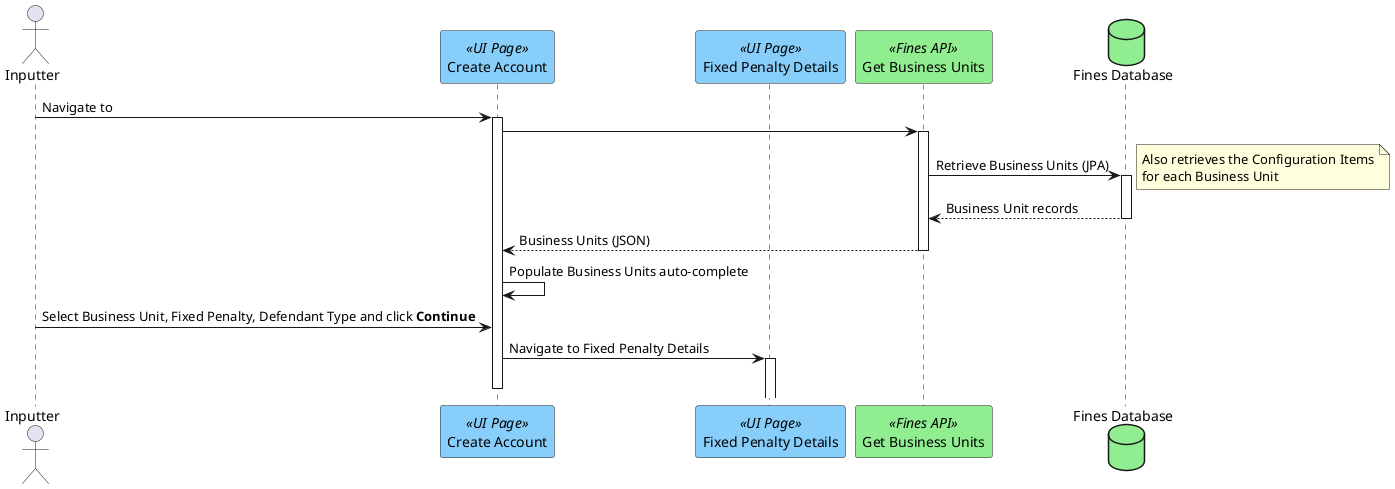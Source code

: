 @startuml
actor "Inputter" as user
participant "Create Account" as createAccounts <<UI Page>> #lightskyblue
participant "Fixed Penalty Details" as fixedPenaltyDetails <<UI Page>> #lightskyblue
participant "Get Business Units" as businessUnits <<Fines API>> #lightgreen
database "Fines Database" as db #lightgreen

user -> createAccounts ++ : Navigate to
createAccounts -> businessUnits++
businessUnits -> db ++ : Retrieve Business Units (JPA)
note right
  Also retrieves the Configuration Items
  for each Business Unit
end note
businessUnits <-- db -- : Business Unit records
createAccounts <-- businessUnits-- : Business Units (JSON)
createAccounts -> createAccounts : Populate Business Units auto-complete
user -> createAccounts : Select Business Unit, Fixed Penalty, Defendant Type and click <b>Continue</b>
createAccounts -> fixedPenaltyDetails ++ : Navigate to Fixed Penalty Details
deactivate createAccounts
@enduml